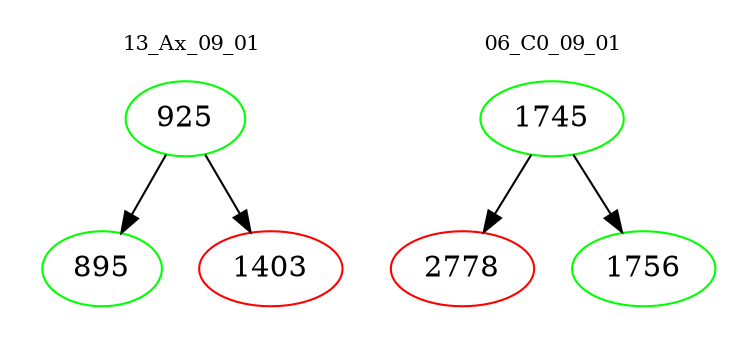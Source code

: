 digraph{
subgraph cluster_0 {
color = white
label = "13_Ax_09_01";
fontsize=10;
T0_925 [label="925", color="green"]
T0_925 -> T0_895 [color="black"]
T0_895 [label="895", color="green"]
T0_925 -> T0_1403 [color="black"]
T0_1403 [label="1403", color="red"]
}
subgraph cluster_1 {
color = white
label = "06_C0_09_01";
fontsize=10;
T1_1745 [label="1745", color="green"]
T1_1745 -> T1_2778 [color="black"]
T1_2778 [label="2778", color="red"]
T1_1745 -> T1_1756 [color="black"]
T1_1756 [label="1756", color="green"]
}
}
